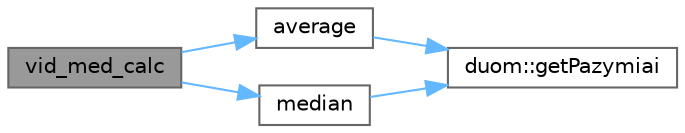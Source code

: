 digraph "vid_med_calc"
{
 // LATEX_PDF_SIZE
  bgcolor="transparent";
  edge [fontname=Helvetica,fontsize=10,labelfontname=Helvetica,labelfontsize=10];
  node [fontname=Helvetica,fontsize=10,shape=box,height=0.2,width=0.4];
  rankdir="LR";
  Node1 [id="Node000001",label="vid_med_calc",height=0.2,width=0.4,color="gray40", fillcolor="grey60", style="filled", fontcolor="black",tooltip=" "];
  Node1 -> Node2 [id="edge5_Node000001_Node000002",color="steelblue1",style="solid",tooltip=" "];
  Node2 [id="Node000002",label="average",height=0.2,width=0.4,color="grey40", fillcolor="white", style="filled",URL="$main_8cpp.html#a2427d877a6ef1775532127c0ea6e9f04",tooltip=" "];
  Node2 -> Node3 [id="edge6_Node000002_Node000003",color="steelblue1",style="solid",tooltip=" "];
  Node3 [id="Node000003",label="duom::getPazymiai",height=0.2,width=0.4,color="grey40", fillcolor="white", style="filled",URL="$classduom.html#a0d2e3f82cefb20da12453e16701f8d50",tooltip=" "];
  Node1 -> Node4 [id="edge7_Node000001_Node000004",color="steelblue1",style="solid",tooltip=" "];
  Node4 [id="Node000004",label="median",height=0.2,width=0.4,color="grey40", fillcolor="white", style="filled",URL="$main_8cpp.html#aa0d1d02a0e9d08b638f669e4e941141c",tooltip=" "];
  Node4 -> Node3 [id="edge8_Node000004_Node000003",color="steelblue1",style="solid",tooltip=" "];
}
